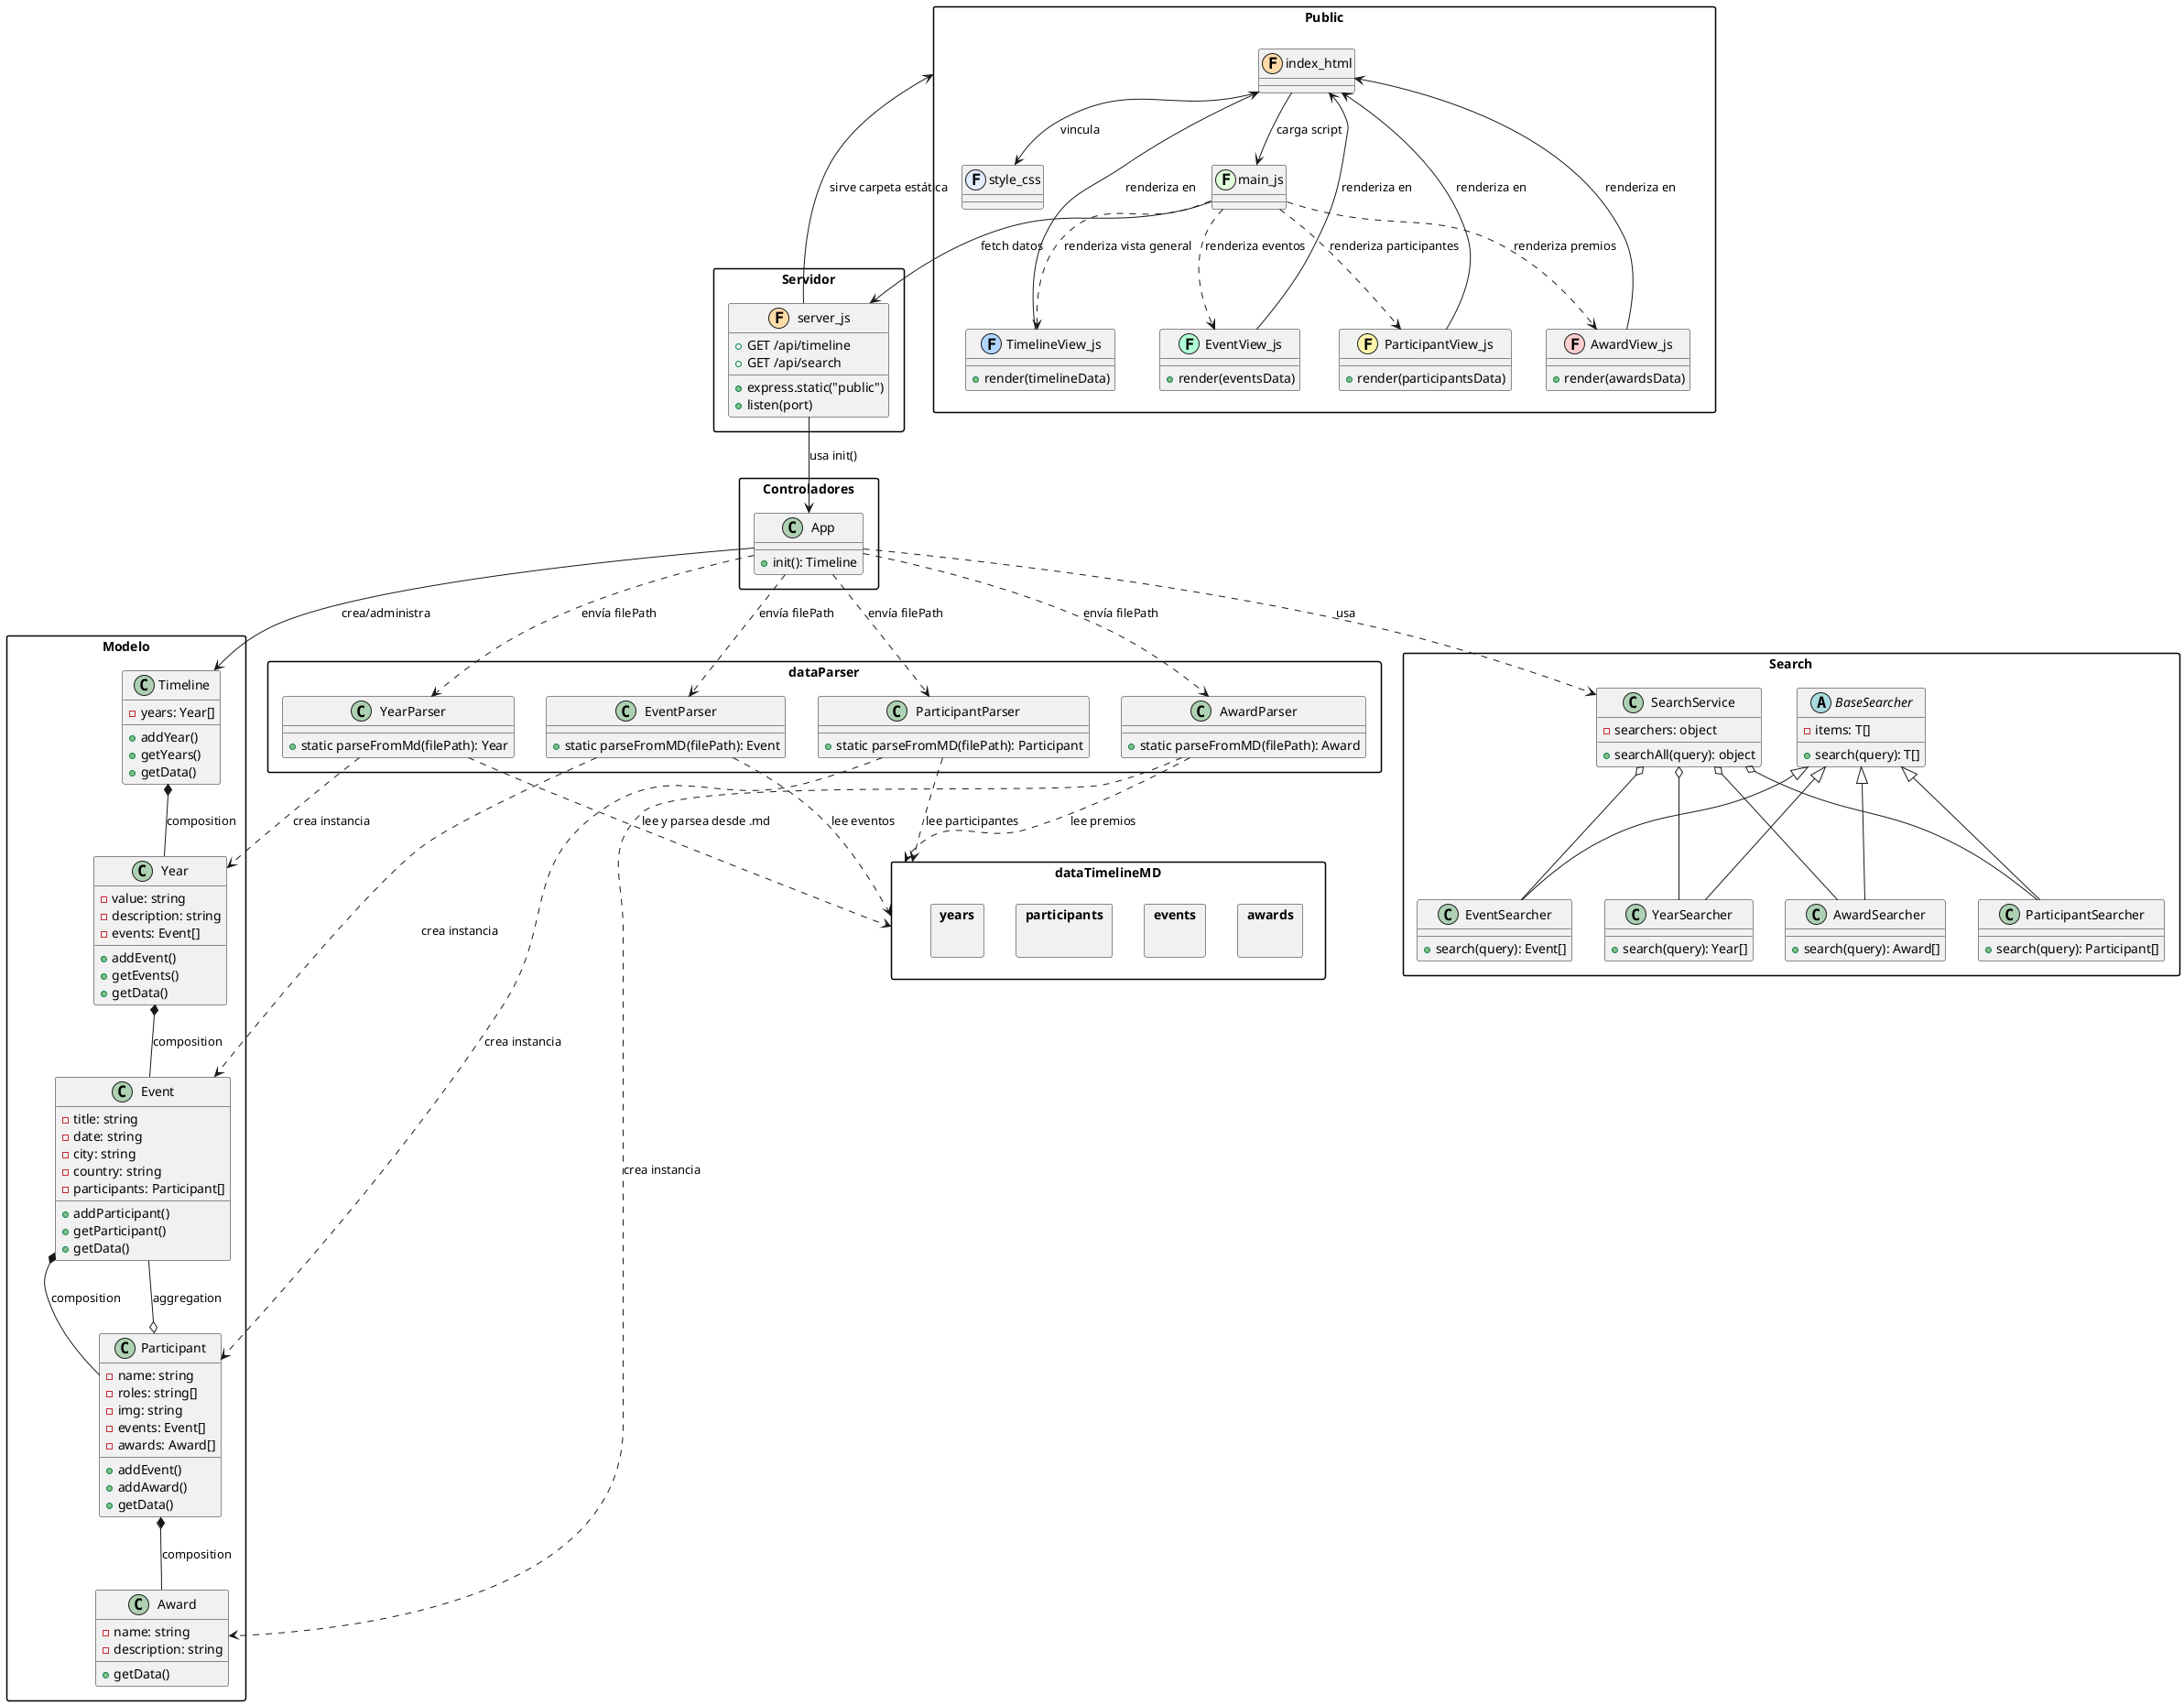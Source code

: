 @startuml timeline

skinparam packageStyle rectangle

' === MODELO ===
package "Modelo" {
    class Timeline {
        - years: Year[]
        + addYear()
        + getYears()
        + getData()
    }

    class Year {
        - value: string
        - description: string
        - events: Event[]
        + addEvent()
        + getEvents()
        + getData()
    }

    class Event {
        - title: string
        - date: string
        - city: string
        - country: string
        - participants: Participant[]
        + addParticipant()
        + getParticipant()
        + getData()
    }

    class Participant {
        - name: string
        - roles: string[]
        - img: string
        - events: Event[]
        - awards: Award[]
        + addEvent()
        + addAward()
        + getData()
    }

    class Award {
        - name: string
        - description: string
        + getData()
    }
}

' === DATA ===
package "dataTimelineMD" {
    package "awards" {}
    package "events" {}
    package "participants" {}
    package "years" {}
}

' === DATA Parser ===
package "dataParser" {
    class YearParser {
        + static parseFromMd(filePath): Year
    }
    class EventParser {
        + static parseFromMD(filePath): Event
    }
    class ParticipantParser {
        + static parseFromMD(filePath): Participant
    }
    class AwardParser {
        + static parseFromMD(filePath): Award
    }
}

' === CONTROLADORES ===
package "Controladores" {
    class App {
        + init(): Timeline
    }
}

' === SERVIDOR ===
package "Servidor" {
    class server_js << (F,#FFDDAA) >> {
        + GET /api/timeline
        + GET /api/search
        + express.static("public")
        + listen(port)
    }
}

' === SEARCH ===
package "Search" {
    abstract class BaseSearcher {
        - items: T[]
        + search(query): T[]
    }

    class YearSearcher {
        + search(query): Year[]
    }

    class EventSearcher {
        + search(query): Event[]
    }

    class ParticipantSearcher {
        + search(query): Participant[]
    }

    class AwardSearcher {
        + search(query): Award[]
    }

    class SearchService {
        - searchers: object
        + searchAll(query): object
    }

    SearchService o-- YearSearcher
    SearchService o-- EventSearcher
    SearchService o-- ParticipantSearcher
    SearchService o-- AwardSearcher

    BaseSearcher <|-- YearSearcher
    BaseSearcher <|-- EventSearcher
    BaseSearcher <|-- ParticipantSearcher
    BaseSearcher <|-- AwardSearcher
}

' === PUBLICO (Front-end) ===
package "Public" {
    class index_html << (F,#FFDBAA) >>
    class style_css  << (F,#E2EEFF) >>
    class main_js    << (F,#E2FFDB) >>
    class TimelineView_js << (F,#B0D6FF) >> {
        + render(timelineData)
    }
    class EventView_js << (F,#B0FFD6) >> {
        + render(eventsData)
    }
    class ParticipantView_js << (F,#FFF7AA) >> {
        + render(participantsData)
    }
    class AwardView_js << (F,#FFCFCF) >> {
        + render(awardsData)
    }
}

' === RELACIONES ENTRE CAPAS ===
Timeline *-- Year           : composition
Year *-- Event             : composition
Event *-- Participant      : composition
Participant *-- Award      : composition
Participant o-- Event      : aggregation

YearParser ..> Year        : crea instancia
EventParser ..> Event      : crea instancia
ParticipantParser ..> Participant : crea instancia
AwardParser ..> Award      : crea instancia

App --> Timeline           : crea/administra
App ..> YearParser         : envía filePath
App ..> EventParser        : envía filePath
App ..> ParticipantParser  : envía filePath
App ..> AwardParser        : envía filePath

server_js --> App          : usa init()
server_js --> Public       : sirve carpeta estática

index_html --> style_css   : "vincula"
index_html --> main_js     : "carga script"
main_js --> server_js      : "fetch datos"

main_js ..> TimelineView_js : "renderiza vista general"
main_js ..> EventView_js    : "renderiza eventos"
main_js ..> ParticipantView_js : "renderiza participantes"
main_js ..> AwardView_js    : "renderiza premios"

TimelineView_js --> index_html : "renderiza en"
EventView_js --> index_html    : "renderiza en"
ParticipantView_js --> index_html : "renderiza en"
AwardView_js --> index_html    : "renderiza en"

App ..> SearchService : usa

' Relación data <-> Parser
YearParser ..> dataTimelineMD : "lee y parsea desde .md"
EventParser ..> dataTimelineMD: "lee eventos"
ParticipantParser ..> dataTimelineMD: "lee participantes"
AwardParser ..> dataTimelineMD: "lee premios"

@enduml



